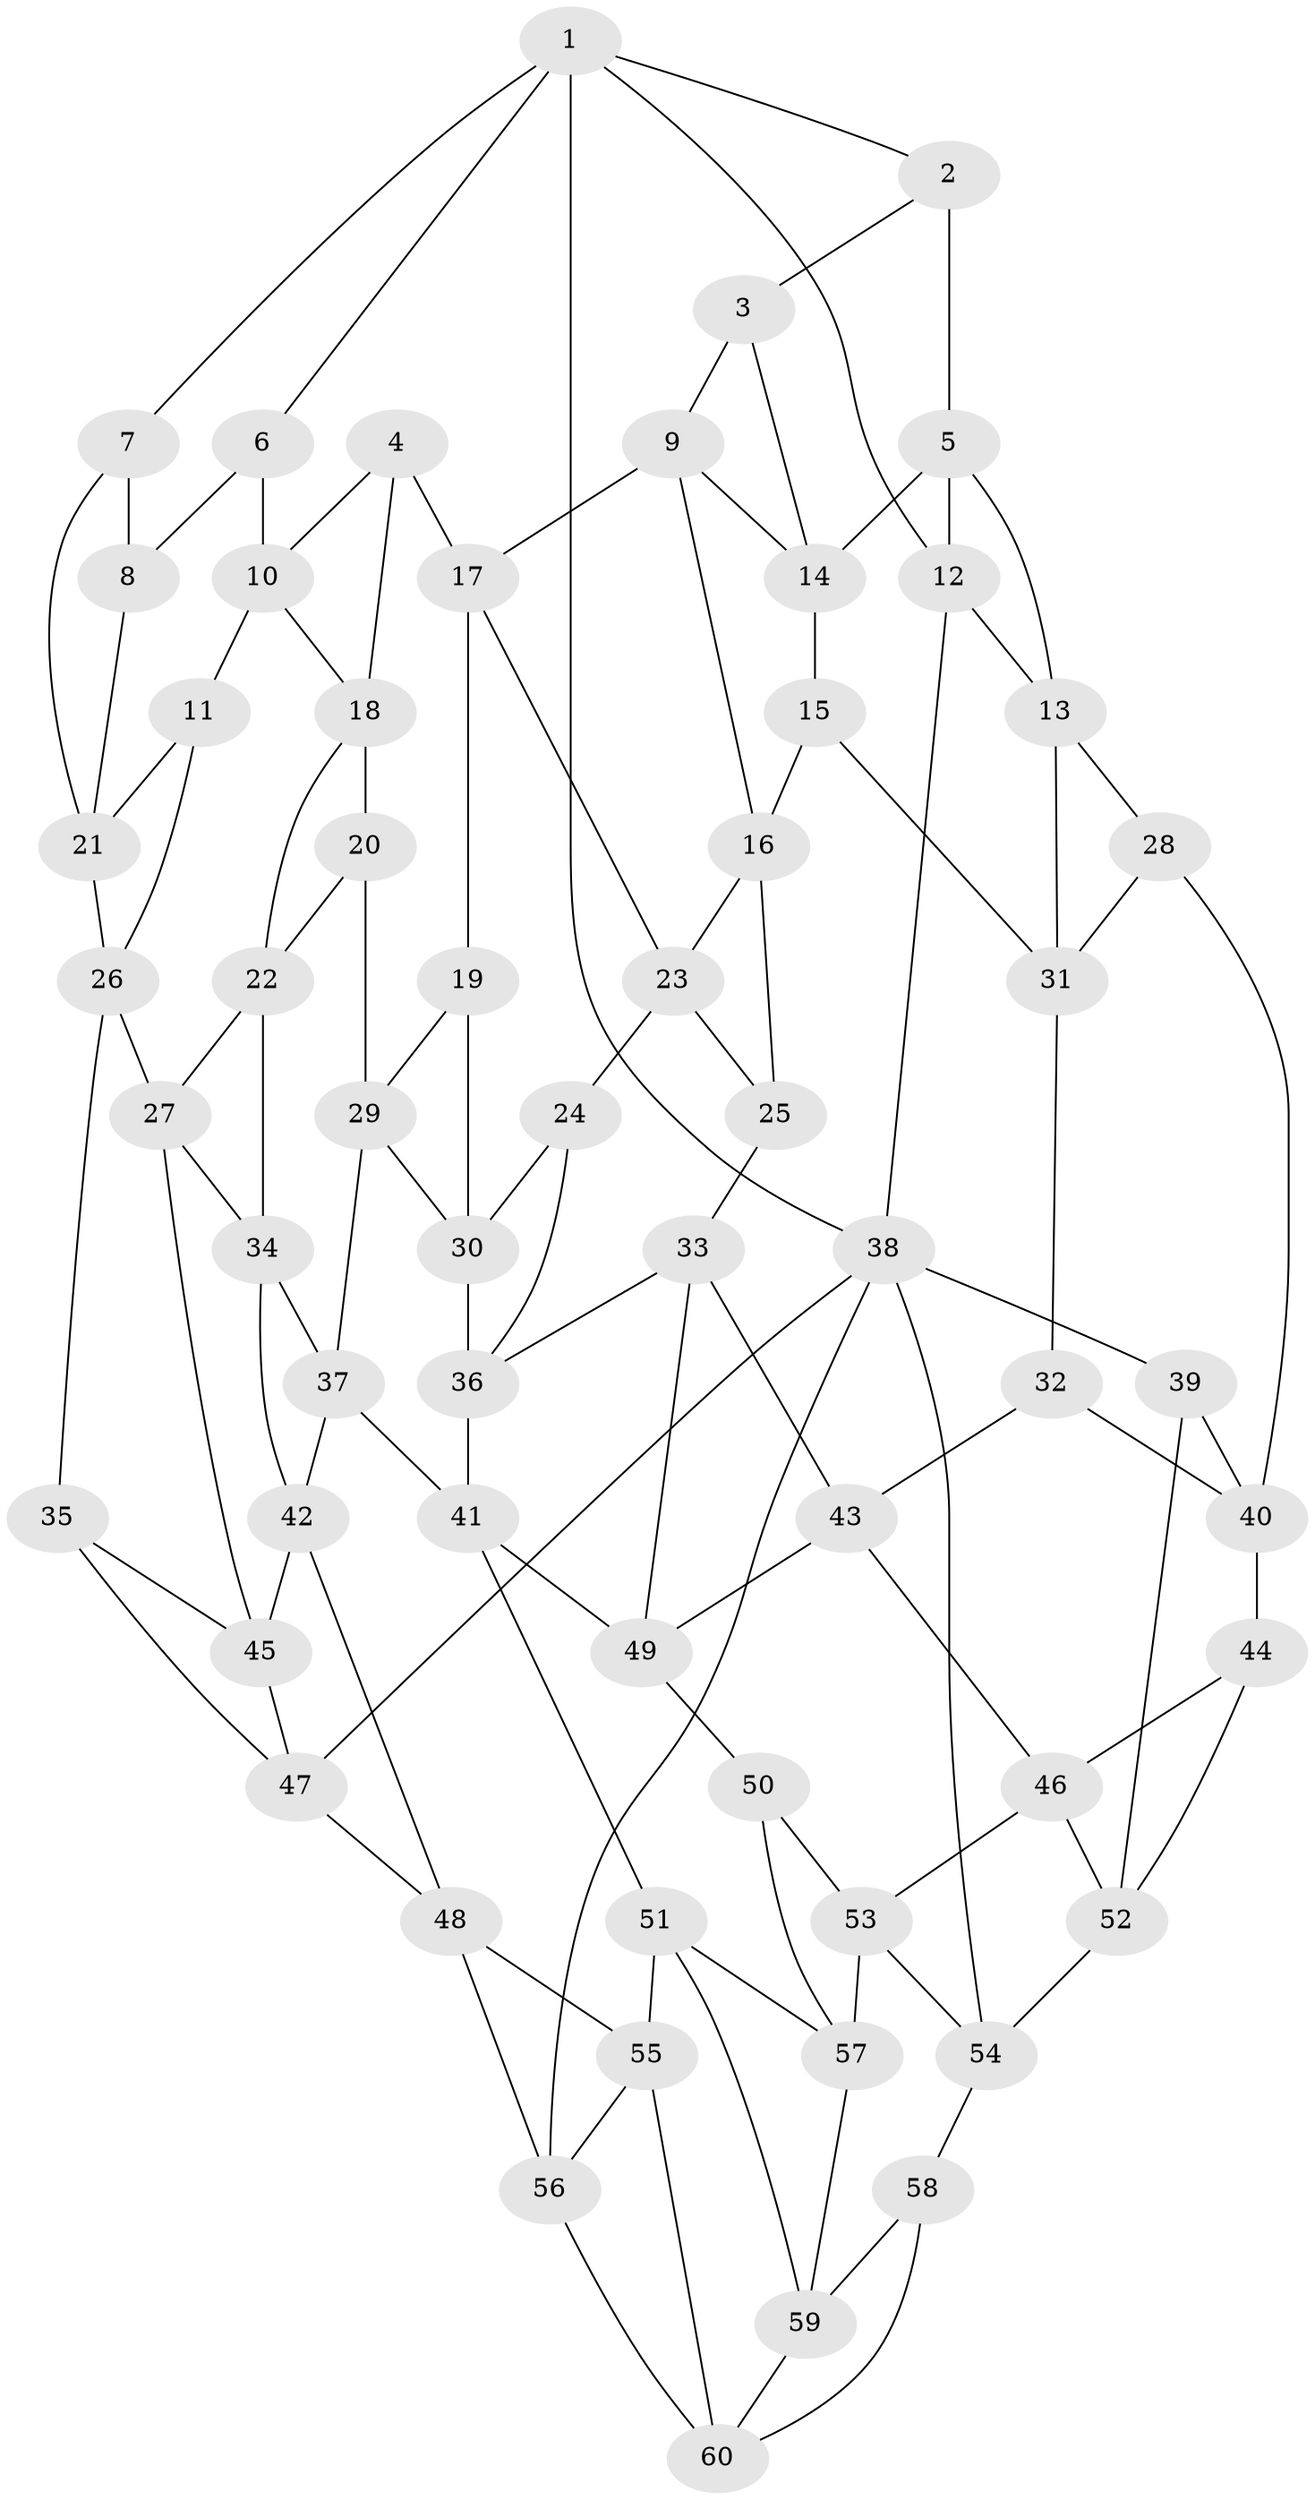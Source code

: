 // original degree distribution, {3: 0.03333333333333333, 6: 0.20833333333333334, 4: 0.19166666666666668, 5: 0.5666666666666667}
// Generated by graph-tools (version 1.1) at 2025/38/03/04/25 23:38:20]
// undirected, 60 vertices, 112 edges
graph export_dot {
  node [color=gray90,style=filled];
  1;
  2;
  3;
  4;
  5;
  6;
  7;
  8;
  9;
  10;
  11;
  12;
  13;
  14;
  15;
  16;
  17;
  18;
  19;
  20;
  21;
  22;
  23;
  24;
  25;
  26;
  27;
  28;
  29;
  30;
  31;
  32;
  33;
  34;
  35;
  36;
  37;
  38;
  39;
  40;
  41;
  42;
  43;
  44;
  45;
  46;
  47;
  48;
  49;
  50;
  51;
  52;
  53;
  54;
  55;
  56;
  57;
  58;
  59;
  60;
  1 -- 2 [weight=1.0];
  1 -- 6 [weight=1.0];
  1 -- 7 [weight=1.0];
  1 -- 12 [weight=1.0];
  1 -- 38 [weight=1.0];
  2 -- 3 [weight=1.0];
  2 -- 5 [weight=1.0];
  3 -- 9 [weight=1.0];
  3 -- 14 [weight=1.0];
  4 -- 10 [weight=1.0];
  4 -- 17 [weight=1.0];
  4 -- 18 [weight=1.0];
  5 -- 12 [weight=1.0];
  5 -- 13 [weight=1.0];
  5 -- 14 [weight=1.0];
  6 -- 8 [weight=1.0];
  6 -- 10 [weight=1.0];
  7 -- 8 [weight=1.0];
  7 -- 21 [weight=1.0];
  8 -- 21 [weight=1.0];
  9 -- 14 [weight=1.0];
  9 -- 16 [weight=1.0];
  9 -- 17 [weight=1.0];
  10 -- 11 [weight=1.0];
  10 -- 18 [weight=1.0];
  11 -- 21 [weight=1.0];
  11 -- 26 [weight=1.0];
  12 -- 13 [weight=1.0];
  12 -- 38 [weight=1.0];
  13 -- 28 [weight=1.0];
  13 -- 31 [weight=1.0];
  14 -- 15 [weight=1.0];
  15 -- 16 [weight=1.0];
  15 -- 31 [weight=1.0];
  16 -- 23 [weight=1.0];
  16 -- 25 [weight=1.0];
  17 -- 19 [weight=1.0];
  17 -- 23 [weight=1.0];
  18 -- 20 [weight=1.0];
  18 -- 22 [weight=1.0];
  19 -- 29 [weight=1.0];
  19 -- 30 [weight=1.0];
  20 -- 22 [weight=1.0];
  20 -- 29 [weight=1.0];
  21 -- 26 [weight=1.0];
  22 -- 27 [weight=1.0];
  22 -- 34 [weight=1.0];
  23 -- 24 [weight=1.0];
  23 -- 25 [weight=1.0];
  24 -- 30 [weight=1.0];
  24 -- 36 [weight=1.0];
  25 -- 33 [weight=1.0];
  26 -- 27 [weight=1.0];
  26 -- 35 [weight=1.0];
  27 -- 34 [weight=1.0];
  27 -- 45 [weight=1.0];
  28 -- 31 [weight=1.0];
  28 -- 40 [weight=1.0];
  29 -- 30 [weight=1.0];
  29 -- 37 [weight=1.0];
  30 -- 36 [weight=1.0];
  31 -- 32 [weight=1.0];
  32 -- 40 [weight=1.0];
  32 -- 43 [weight=1.0];
  33 -- 36 [weight=1.0];
  33 -- 43 [weight=1.0];
  33 -- 49 [weight=1.0];
  34 -- 37 [weight=1.0];
  34 -- 42 [weight=1.0];
  35 -- 45 [weight=1.0];
  35 -- 47 [weight=1.0];
  36 -- 41 [weight=1.0];
  37 -- 41 [weight=1.0];
  37 -- 42 [weight=1.0];
  38 -- 39 [weight=1.0];
  38 -- 47 [weight=1.0];
  38 -- 54 [weight=1.0];
  38 -- 56 [weight=1.0];
  39 -- 40 [weight=1.0];
  39 -- 52 [weight=1.0];
  40 -- 44 [weight=1.0];
  41 -- 49 [weight=1.0];
  41 -- 51 [weight=1.0];
  42 -- 45 [weight=1.0];
  42 -- 48 [weight=1.0];
  43 -- 46 [weight=1.0];
  43 -- 49 [weight=1.0];
  44 -- 46 [weight=1.0];
  44 -- 52 [weight=1.0];
  45 -- 47 [weight=1.0];
  46 -- 52 [weight=1.0];
  46 -- 53 [weight=1.0];
  47 -- 48 [weight=1.0];
  48 -- 55 [weight=1.0];
  48 -- 56 [weight=1.0];
  49 -- 50 [weight=1.0];
  50 -- 53 [weight=1.0];
  50 -- 57 [weight=1.0];
  51 -- 55 [weight=1.0];
  51 -- 57 [weight=1.0];
  51 -- 59 [weight=1.0];
  52 -- 54 [weight=1.0];
  53 -- 54 [weight=1.0];
  53 -- 57 [weight=1.0];
  54 -- 58 [weight=1.0];
  55 -- 56 [weight=1.0];
  55 -- 60 [weight=1.0];
  56 -- 60 [weight=1.0];
  57 -- 59 [weight=1.0];
  58 -- 59 [weight=1.0];
  58 -- 60 [weight=1.0];
  59 -- 60 [weight=1.0];
}
